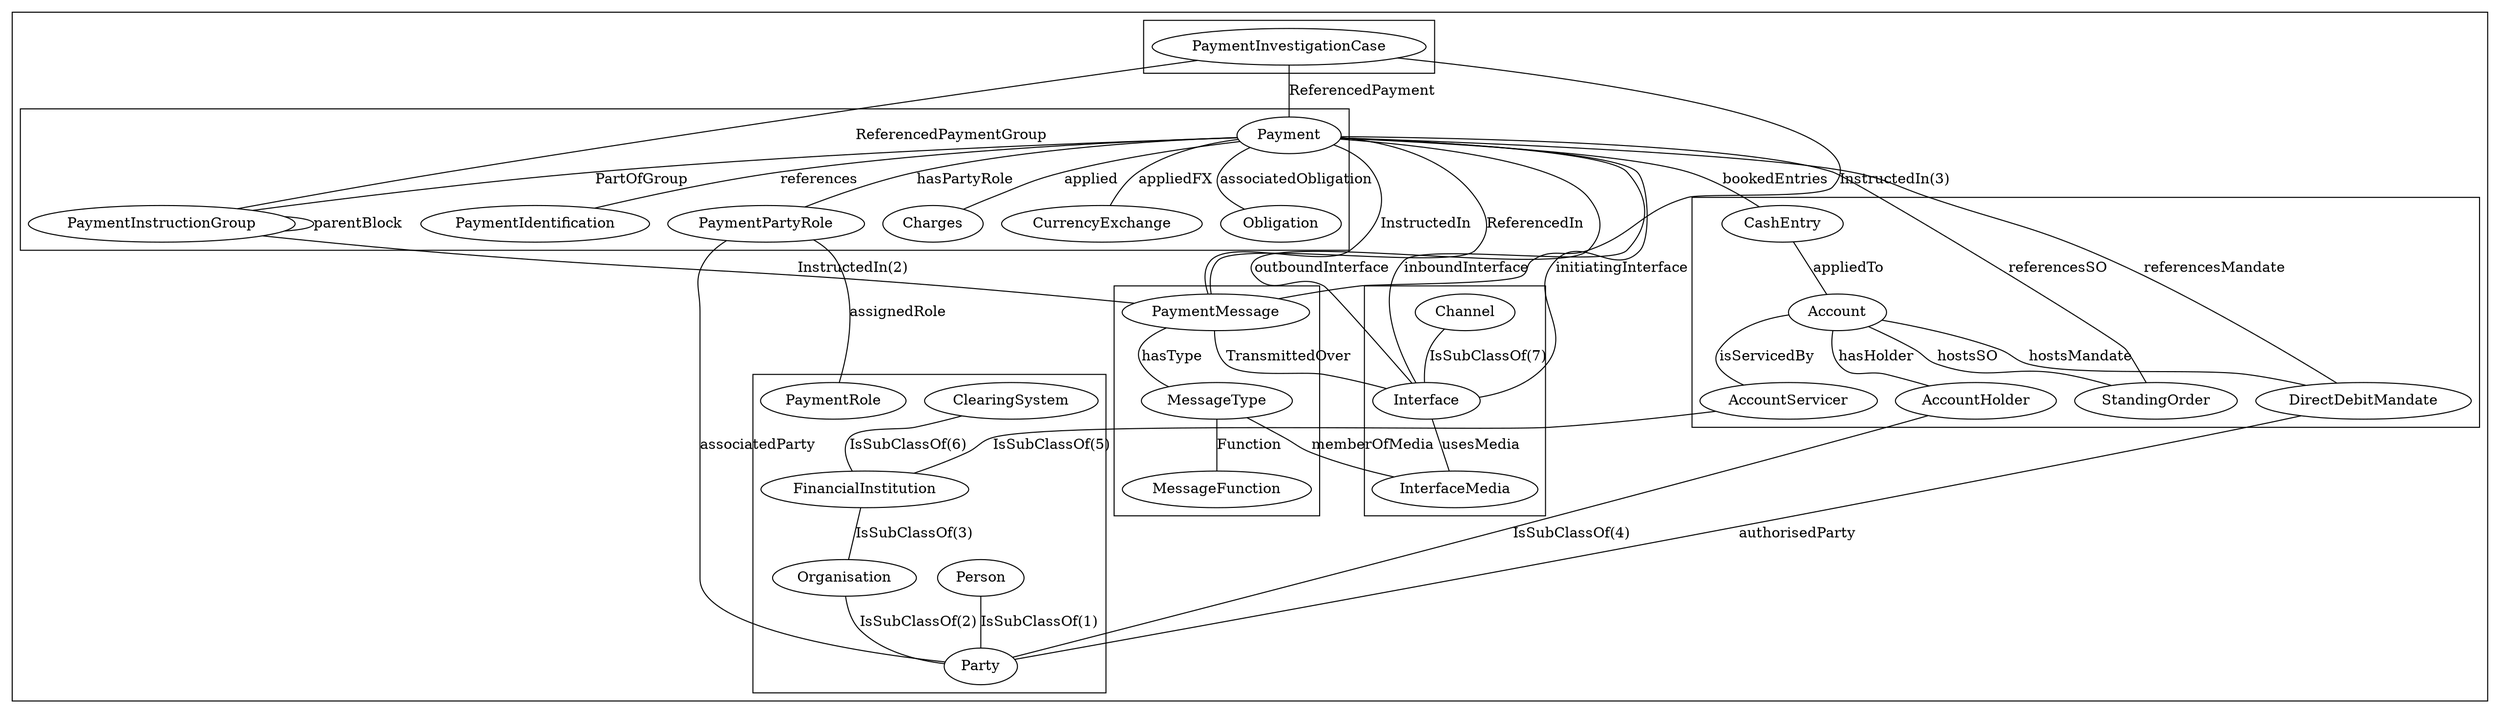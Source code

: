 graph Root {
	subgraph cluster_Payments {
		subgraph cluster_Accounts {
			Account
			AccountHolder
			AccountServicer
			CashEntry
			DirectDebitMandate
			StandingOrder
			Account -- AccountHolder [label=hasHolder]
			Account -- DirectDebitMandate [label=hostsMandate]
			Account -- StandingOrder [label=hostsSO]
			Account -- AccountServicer [label=isServicedBy]
			CashEntry -- Account [label=appliedTo]
		}
		subgraph cluster_Interface {
			Channel
			Interface
			InterfaceMedia
			Channel -- Interface [label="IsSubClassOf(7)"]
			Interface -- InterfaceMedia [label=usesMedia]
		}
		subgraph cluster_Investigation {
			PaymentInvestigationCase
		}
		subgraph cluster_Messaging {
			MessageFunction
			MessageType
			PaymentMessage
			MessageType -- MessageFunction [label=Function]
			PaymentMessage -- MessageType [label=hasType]
		}
		subgraph cluster_Party {
			ClearingSystem
			FinancialInstitution
			Organisation
			Party
			PaymentRole
			Person
			ClearingSystem -- FinancialInstitution [label="IsSubClassOf(6)"]
			FinancialInstitution -- Organisation [label="IsSubClassOf(3)"]
			Organisation -- Party [label="IsSubClassOf(2)"]
			Person -- Party [label="IsSubClassOf(1)"]
		}
		subgraph cluster_Payment {
			Charges
			CurrencyExchange
			Obligation
			Payment
			PaymentIdentification
			PaymentInstructionGroup
			PaymentPartyRole
			Payment -- PaymentInstructionGroup [label=PartOfGroup]
			Payment -- Charges [label=applied]
			Payment -- CurrencyExchange [label=appliedFX]
			Payment -- Obligation [label=associatedObligation]
			Payment -- PaymentPartyRole [label=hasPartyRole]
			Payment -- PaymentIdentification [label=references]
			PaymentInstructionGroup -- PaymentInstructionGroup [label=parentBlock]
		}
		subgraph cluster_Processing {
		}
		AccountHolder -- Party [label="IsSubClassOf(4)"]
		AccountServicer -- FinancialInstitution [label="IsSubClassOf(5)"]
		DirectDebitMandate -- Party [label=authorisedParty]
		MessageType -- InterfaceMedia [label=memberOfMedia]
		Payment -- PaymentMessage [label=InstructedIn]
		Payment -- PaymentMessage [label=ReferencedIn]
		Payment -- CashEntry [label=bookedEntries]
		Payment -- Interface [label=inboundInterface]
		Payment -- Interface [label=initiatingInterface]
		Payment -- Interface [label=outboundInterface]
		Payment -- DirectDebitMandate [label=referencesMandate]
		Payment -- StandingOrder [label=referencesSO]
		PaymentInstructionGroup -- PaymentMessage [label="InstructedIn(2)"]
		PaymentInvestigationCase -- PaymentMessage [label="InstructedIn(3)"]
		PaymentInvestigationCase -- Payment [label=ReferencedPayment]
		PaymentInvestigationCase -- PaymentInstructionGroup [label=ReferencedPaymentGroup]
		PaymentMessage -- Interface [label=TransmittedOver]
		PaymentPartyRole -- PaymentRole [label=assignedRole]
		PaymentPartyRole -- Party [label=associatedParty]
	}
}
